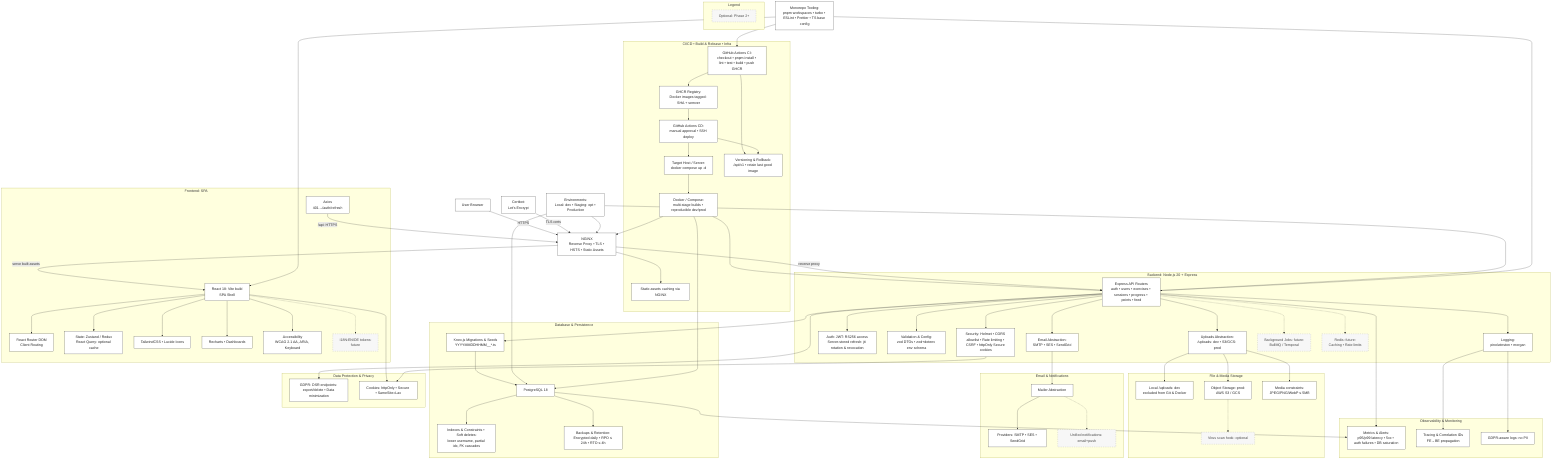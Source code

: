 %% Source: PRD | Section: n/a | Heading: High-Level Architecture
flowchart TB
    %% =========================================================
    %% Styles
    %% =========================================================
    classDef optional fill:#f7f7f7,stroke:#999,stroke-dasharray: 5 5,color:#444
    classDef core fill:#fff,stroke:#333,color:#222

    %% =========================================================
    %% Client & Reverse Proxy
    %% =========================================================
    U[User Browser]:::core
    NGINX[NGINX<br/>Reverse Proxy • TLS • HSTS • Static Assets]:::core
    CERTBOT[Certbot:<br/>Let's Encrypt]:::core

    U -->|HTTPS| NGINX
    CERTBOT -->|TLS certs| NGINX

    %% =========================================================
    %% Frontend (Runtime & UI)
    %% =========================================================
    subgraph FE[Frontend: SPA]
        direction TB
        FE_APP[React 18: Vite build<br/>SPA Shell]:::core
        FE_ROUTER[React Router DOM<br/>Client Routing]:::core
        FE_HTTP[Axios<br/>401→/auth/refresh]:::core
        FE_STATE[State: Zustand / Redux<br/>React Query: optional cache]:::core
        FE_UI[TailwindCSS • Lucide Icons]:::core
        FE_CHARTS[Recharts • Dashboards]:::core
        FE_A11Y[Accessibility<br/>WCAG 2.1 AA, ARIA, Keyboard]:::core
        FE_I18N[I18N:EN/DE tokens:<br/>future]:::optional
    end

    %% Static assets served to browser
    NGINX -->|serve built assets| FE_APP
    FE_APP --> FE_ROUTER
    FE_APP --> FE_STATE
    FE_APP --> FE_UI
    FE_APP --> FE_CHARTS
    FE_APP --> FE_A11Y
    FE_APP -.-> FE_I18N

    %% API calls from FE
    FE_HTTP -->|/api: HTTPS| NGINX

    %% =========================================================
    %% Backend (Runtime & Framework)
    %% =========================================================
    subgraph BE[Backend: Node.js 20 + Express]
        direction TB
        BE_API[Express API Routers<br/>auth • users • exercises • sessions • progress • points • feed]:::core
        BE_SEC[Security: Helmet • CORS allowlist • Rate limiting • CSRF • httpOnly Secure cookies]:::core
        BE_AUTH[Auth: JWT: RS256 access<br/>Server-stored refresh: jti rotation & revocation]:::core
        BE_VALID[Validation & Config:<br/>zod DTOs • zod+dotenv env schema]:::core
        BE_UPLOADS[Uploads Abstraction:<br/>/uploads: dev • S3/GCS: prod]:::core
        BE_EMAIL[Email Abstraction:<br/>SMTP • SES • SendGrid]:::core
        BE_LOGS[Logging:<br/>pino/winston • morgan]:::core
        BE_JOBS[Background Jobs: future:<br/>BullMQ / Temporal]:::optional
        BE_CACHE[Redis: future:<br/>Caching • Rate limits]:::optional
    end

    %% Reverse proxy to backend
    NGINX -->|reverse proxy| BE_API

    BE_API --> BE_SEC
    BE_API --> BE_AUTH
    BE_API --> BE_VALID
    BE_API --> BE_UPLOADS
    BE_API --> BE_EMAIL
    BE_API --> BE_LOGS
    BE_API -.-> BE_JOBS
    BE_API -.-> BE_CACHE

    %% =========================================================
    %% Database & Persistence
    %% =========================================================
    subgraph DB[Database & Persistence]
        direction TB
        DB_PG[PostgreSQL 18]:::core
        DB_MIG[Knex.js Migrations & Seeds<br/>YYYYMMDDHHMM__*.ts]:::core
        DB_POL[Indexes & Constraints • Soft deletes:<br/>lower username, partial idx, FK cascades]:::core
        DB_BKP[Backups & Retention:<br/>Encrypted daily • RPO ≤ 24h • RTO ≤ 4h]:::core
    end

    BE_API --> DB_MIG --> DB_PG
    DB_PG --> DB_POL
    DB_PG --> DB_BKP

    %% =========================================================
    %% File & Media Storage
    %% =========================================================
    subgraph STORAGE[File & Media Storage]
        direction TB
        FS_DEV[Local /uploads: dev<br/>excluded from Git & Docker]:::core
        FS_OBJ[Object Storage: prod:<br/>AWS S3 / GCS]:::core
        FS_SCAN[Virus scan hook: optional]:::optional
        FS_RULES[Media constraints:<br/>JPEG/PNG/WebP ≤ 5MB]:::core
    end

    BE_UPLOADS --> FS_DEV
    BE_UPLOADS --> FS_OBJ
    FS_OBJ -.-> FS_SCAN
    BE_UPLOADS --> FS_RULES

    %% =========================================================
    %% Email & Notifications
    %% =========================================================
    subgraph MAIL[Email & Notifications]
        direction TB
        MAIL_ABS[Mailer Abstraction]:::core
        MAIL_PROV[Providers: SMTP • SES • SendGrid]:::core
        MAIL_BACKLOG[Unified notifications: email+push]:::optional
    end

    BE_EMAIL --> MAIL_ABS --> MAIL_PROV
    MAIL_ABS -.-> MAIL_BACKLOG

    %% =========================================================
    %% Observability & Monitoring
    %% =========================================================
    subgraph OBS[Observability & Monitoring]
        direction TB
        OBS_METRICS[Metrics & Alerts:<br/>p95/p99 latency • 5xx • auth failures • DB saturation]:::core
        OBS_TRACING[Tracing & Correlation IDs<br/>FE→BE propagation]:::core
        OBS_PRIVACY[GDPR-aware logs: no PII]:::core
    end

    BE_LOGS --> OBS_TRACING
    BE_API --> OBS_METRICS
    DB_PG --> OBS_METRICS
    BE_LOGS --> OBS_PRIVACY

    %% =========================================================
    %% Data Protection & Privacy
    %% =========================================================
    subgraph PRIV[Data Protection & Privacy]
        direction TB
        GDPR[GDPR: DSR endpoints: export/delete • Data minimization]:::core
        COOKIES[Cookies: httpOnly • Secure • SameSite=Lax]:::core
    end

    FE_APP --> COOKIES
    BE_SEC --> COOKIES
    BE_API --> GDPR

    %% =========================================================
    %% Environments
    %% =========================================================
    ENVS[Environments:<br/>Local: dev • Staging: opt • Production]:::core
    ENVS --> NGINX
    ENVS --> BE_API
    ENVS --> DB_PG

    %% =========================================================
    %% CI/CD, Build & Release, Infrastructure
    %% =========================================================
    subgraph CICD[CI/CD • Build & Release • Infra]
        direction TB
        CI[GitHub Actions CI:<br/>checkout • pnpm install • lint • test • build • push GHCR]:::core
        REG[GHCR Registry:<br/>Docker images tagged: SHA + semver]:::core
        CD[GitHub Actions CD:<br/>manual approval • SSH deploy]:::core
        DOCKER[Docker / Compose:<br/>multi-stage builds • reproducible dev/prod]:::core
        HOST[Target Host / Server:<br/>docker compose up -d]:::core
        VER[Versioning & Rollback:<br/>/api/v1 • retain last good image]:::core
        STATIC[Static assets caching via NGINX]:::core
    end

    CI --> REG
    REG --> CD
    CD --> HOST
    HOST --> DOCKER
    DOCKER --> NGINX
    DOCKER --> BE_API
    DOCKER --> DB_PG
    NGINX --> STATIC
    CI --> VER
    CD --> VER

    %% =========================================================
    %% Monorepo Tooling
    %% =========================================================
    TOOLS[Monorepo Tooling:<br/>pnpm workspaces • turbo • ESLint • Prettier • TS base config]:::core
    TOOLS --> CI
    TOOLS --> FE_APP
    TOOLS --> BE_API

    %% =========================================================
    %% Legend
    %% =========================================================
    subgraph LEGEND[Legend]
        direction LR
        L_OPT[Optional: Phase 2+]:::optional
    end

    %% Assign optional class
    class FE_I18N,BE_JOBS,BE_CACHE,FS_SCAN,MAIL_BACKLOG optional